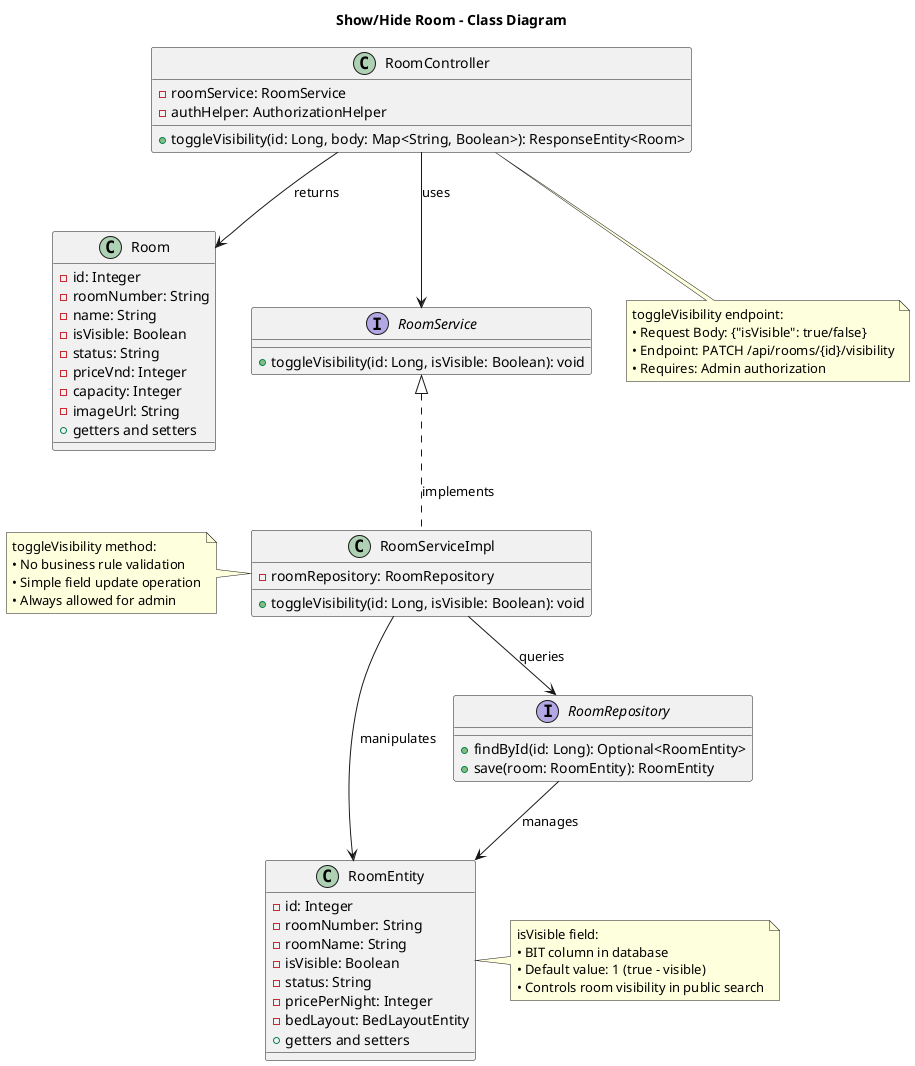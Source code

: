 @startuml show_hide_room_class_diagram

' Show/Hide Room Feature - Class Diagram
title Show/Hide Room - Class Diagram

' DTOs
class Room {
  - id: Integer
  - roomNumber: String
  - name: String
  - isVisible: Boolean
  - status: String
  - priceVnd: Integer
  - capacity: Integer
  - imageUrl: String
  + getters and setters
}

' Controller Layer
class RoomController {
  - roomService: RoomService
  - authHelper: AuthorizationHelper
  + toggleVisibility(id: Long, body: Map<String, Boolean>): ResponseEntity<Room>
}

' Service Layer
interface RoomService {
  + toggleVisibility(id: Long, isVisible: Boolean): void
}

class RoomServiceImpl {
  - roomRepository: RoomRepository
  + toggleVisibility(id: Long, isVisible: Boolean): void
}

' Repository Layer
interface RoomRepository {
  + findById(id: Long): Optional<RoomEntity>
  + save(room: RoomEntity): RoomEntity
}

' Entity
class RoomEntity {
  - id: Integer
  - roomNumber: String
  - roomName: String
  - isVisible: Boolean
  - status: String
  - pricePerNight: Integer
  - bedLayout: BedLayoutEntity
  + getters and setters
}

' Relationships
RoomController --> RoomService : uses
RoomController --> Room : returns

RoomService <|.. RoomServiceImpl : implements
RoomServiceImpl --> RoomRepository : queries
RoomServiceImpl --> RoomEntity : manipulates

RoomRepository --> RoomEntity : manages

' Notes
note right of RoomEntity
  isVisible field:
  • BIT column in database
  • Default value: 1 (true - visible)
  • Controls room visibility in public search
end note

note bottom of RoomController
  toggleVisibility endpoint:
  • Request Body: {"isVisible": true/false}
  • Endpoint: PATCH /api/rooms/{id}/visibility
  • Requires: Admin authorization
end note

note left of RoomServiceImpl
  toggleVisibility method:
  • No business rule validation
  • Simple field update operation
  • Always allowed for admin
end note

@enduml

